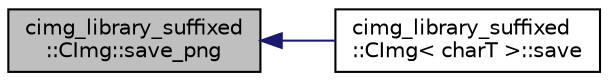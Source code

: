 digraph "cimg_library_suffixed::CImg::save_png"
{
  edge [fontname="Helvetica",fontsize="10",labelfontname="Helvetica",labelfontsize="10"];
  node [fontname="Helvetica",fontsize="10",shape=record];
  rankdir="LR";
  Node1 [label="cimg_library_suffixed\l::CImg::save_png",height=0.2,width=0.4,color="black", fillcolor="grey75", style="filled" fontcolor="black"];
  Node1 -> Node2 [dir="back",color="midnightblue",fontsize="10",style="solid",fontname="Helvetica"];
  Node2 [label="cimg_library_suffixed\l::CImg\< charT \>::save",height=0.2,width=0.4,color="black", fillcolor="white", style="filled",URL="$structcimg__library__suffixed_1_1_c_img.html#af355e7c3b3fbe905190a97830086bcde",tooltip="Save image as a file."];
}
